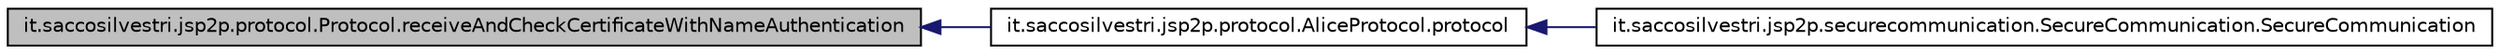 digraph G
{
  edge [fontname="Helvetica",fontsize="10",labelfontname="Helvetica",labelfontsize="10"];
  node [fontname="Helvetica",fontsize="10",shape=record];
  rankdir="LR";
  Node1 [label="it.saccosilvestri.jsp2p.protocol.Protocol.receiveAndCheckCertificateWithNameAuthentication",height=0.2,width=0.4,color="black", fillcolor="grey75", style="filled" fontcolor="black"];
  Node1 -> Node2 [dir="back",color="midnightblue",fontsize="10",style="solid",fontname="Helvetica"];
  Node2 [label="it.saccosilvestri.jsp2p.protocol.AliceProtocol.protocol",height=0.2,width=0.4,color="black", fillcolor="white", style="filled",URL="$classit_1_1saccosilvestri_1_1jsp2p_1_1protocol_1_1_alice_protocol.html#a60cbfe1906bfbd7b95a7d21cec977843",tooltip="Protocollo per lo scambio della chiave di sessione."];
  Node2 -> Node3 [dir="back",color="midnightblue",fontsize="10",style="solid",fontname="Helvetica"];
  Node3 [label="it.saccosilvestri.jsp2p.securecommunication.SecureCommunication.SecureCommunication",height=0.2,width=0.4,color="black", fillcolor="white", style="filled",URL="$classit_1_1saccosilvestri_1_1jsp2p_1_1securecommunication_1_1_secure_communication.html#a4007043b898d6773ed536da026adea5f",tooltip="Il costruttore inizializza il logger ed esegue la parte di protocollo che gli compete decidendo in ba..."];
}
